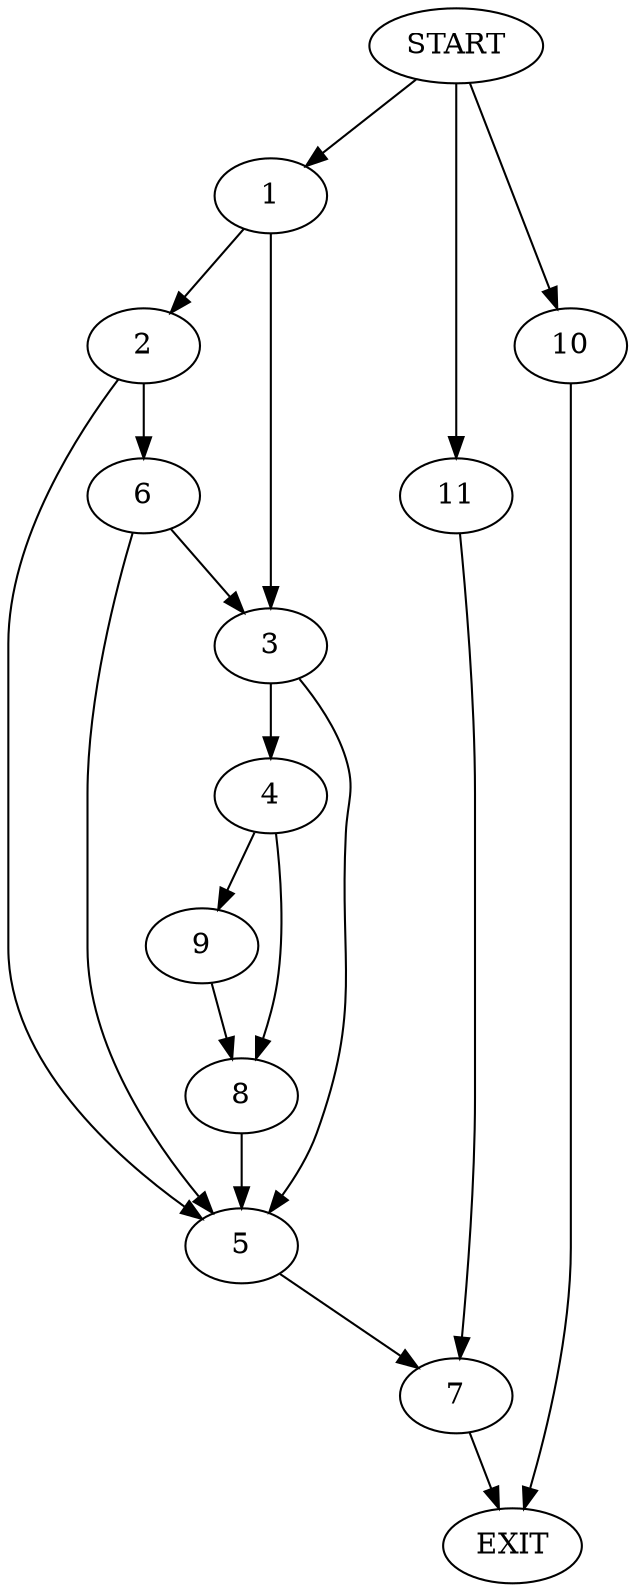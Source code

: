 digraph {
0 [label="START"]
12 [label="EXIT"]
0 -> 1
1 -> 2
1 -> 3
3 -> 4
3 -> 5
2 -> 6
2 -> 5
5 -> 7
6 -> 5
6 -> 3
4 -> 8
4 -> 9
9 -> 8
8 -> 5
0 -> 10
10 -> 12
7 -> 12
0 -> 11
11 -> 7
}
